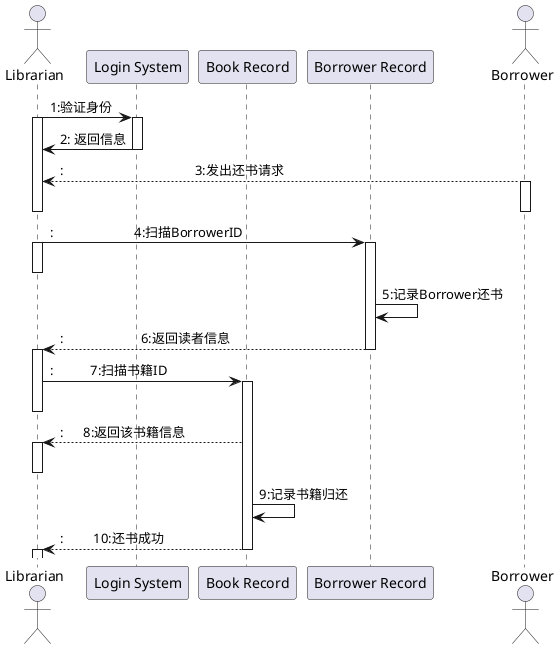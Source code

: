 @startuml
actor Librarian
participant "Login System" as A
participant "Book Record" as B
participant "Borrower Record" as C
actor "Borrower" as D

Librarian -> A: 1:验证身份
activate Librarian
activate A
A->Librarian: 2: 返回信息
deactivate A

D -->Librarian::                                       3:发出还书请求
activate D
deactivate D
deactivate Librarian
Librarian -> C::                        4:扫描BorrowerID
activate Librarian
deactivate Librarian
activate C
C->C:5:记录Borrower还书
C -->Librarian::                       6:返回读者信息
deactivate C
activate Librarian
Librarian -> B::           7:扫描书籍ID
activate B
deactivate Librarian
B-->Librarian::      8:返回该书籍信息

activate Librarian
deactivate Librarian

B->B:9:记录书籍归还

B-->Librarian::         10:还书成功

deactivate B
activate Librarian
deactivate Librarian
@enduml